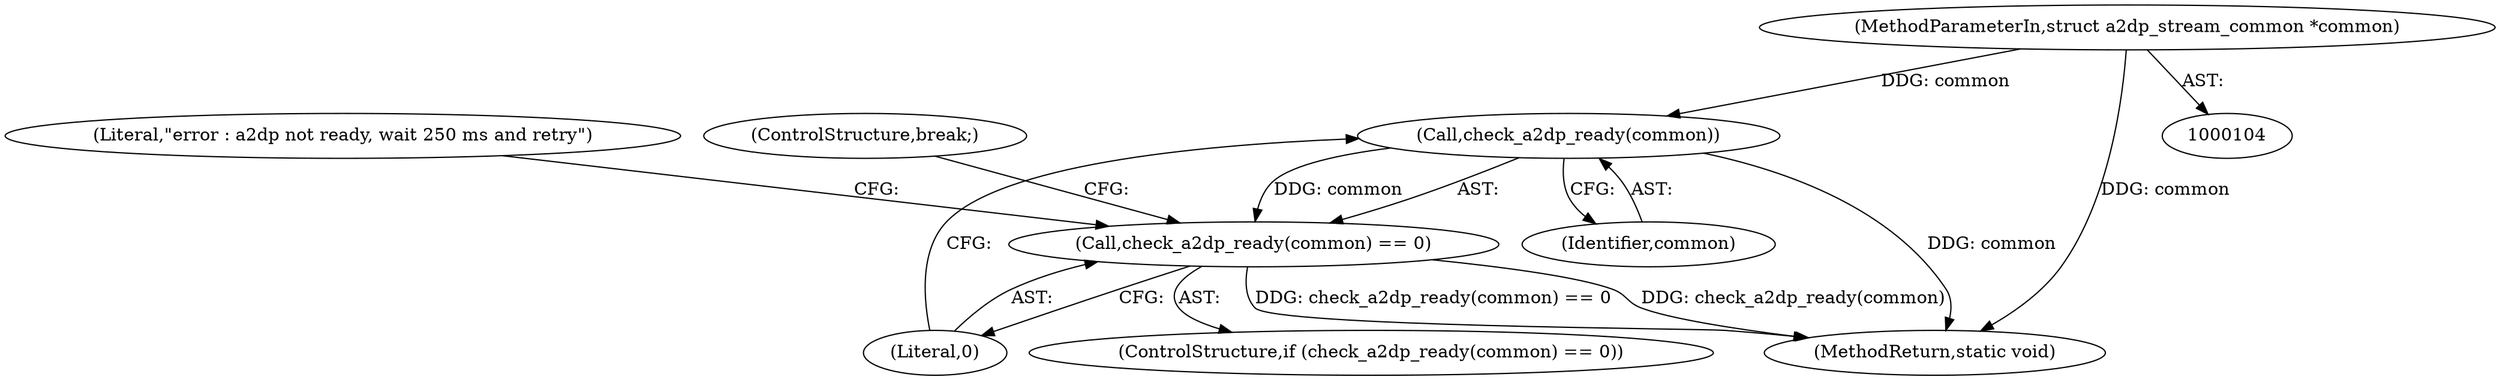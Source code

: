 digraph "0_Android_472271b153c5dc53c28beac55480a8d8434b2d5c_1@API" {
"1000133" [label="(Call,check_a2dp_ready(common))"];
"1000105" [label="(MethodParameterIn,struct a2dp_stream_common *common)"];
"1000132" [label="(Call,check_a2dp_ready(common) == 0)"];
"1000154" [label="(MethodReturn,static void)"];
"1000135" [label="(Literal,0)"];
"1000105" [label="(MethodParameterIn,struct a2dp_stream_common *common)"];
"1000131" [label="(ControlStructure,if (check_a2dp_ready(common) == 0))"];
"1000138" [label="(Literal,\"error : a2dp not ready, wait 250 ms and retry\")"];
"1000133" [label="(Call,check_a2dp_ready(common))"];
"1000136" [label="(ControlStructure,break;)"];
"1000134" [label="(Identifier,common)"];
"1000132" [label="(Call,check_a2dp_ready(common) == 0)"];
"1000133" -> "1000132"  [label="AST: "];
"1000133" -> "1000134"  [label="CFG: "];
"1000134" -> "1000133"  [label="AST: "];
"1000135" -> "1000133"  [label="CFG: "];
"1000133" -> "1000154"  [label="DDG: common"];
"1000133" -> "1000132"  [label="DDG: common"];
"1000105" -> "1000133"  [label="DDG: common"];
"1000105" -> "1000104"  [label="AST: "];
"1000105" -> "1000154"  [label="DDG: common"];
"1000132" -> "1000131"  [label="AST: "];
"1000132" -> "1000135"  [label="CFG: "];
"1000135" -> "1000132"  [label="AST: "];
"1000136" -> "1000132"  [label="CFG: "];
"1000138" -> "1000132"  [label="CFG: "];
"1000132" -> "1000154"  [label="DDG: check_a2dp_ready(common) == 0"];
"1000132" -> "1000154"  [label="DDG: check_a2dp_ready(common)"];
}
